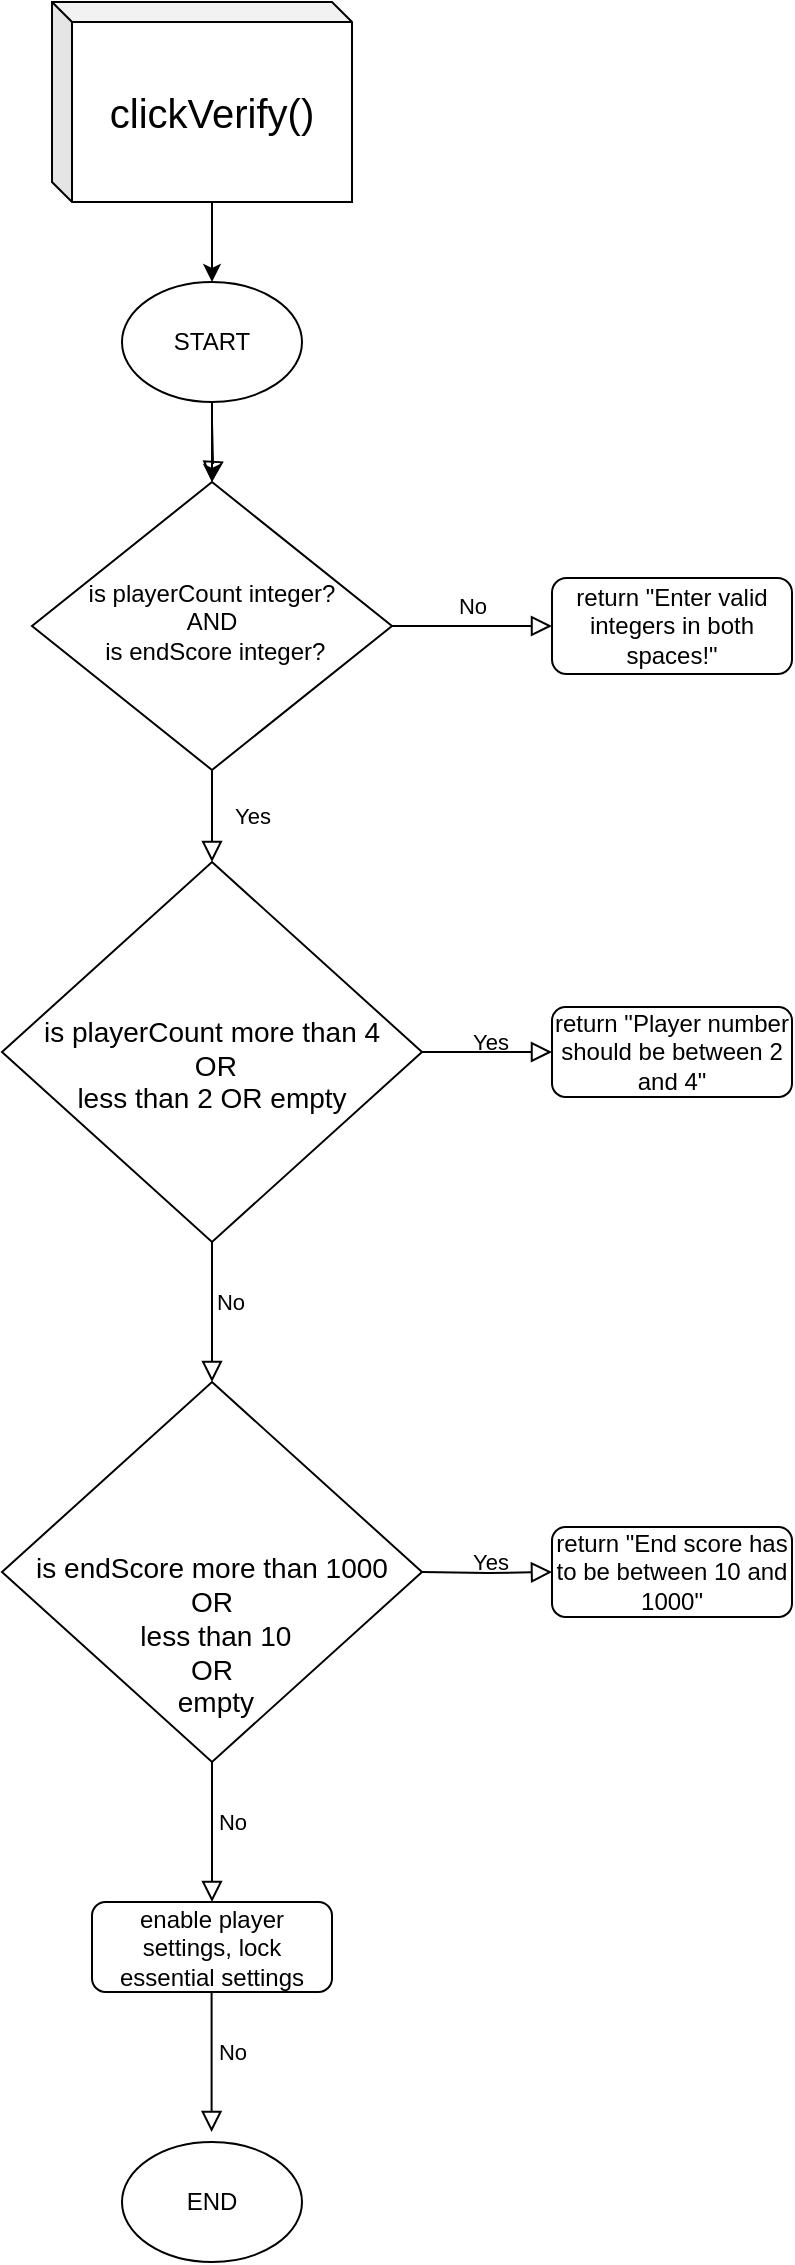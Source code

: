 <mxfile version="14.5.10" type="device"><diagram id="C5RBs43oDa-KdzZeNtuy" name="Page-1"><mxGraphModel dx="1924" dy="1188" grid="1" gridSize="10" guides="1" tooltips="1" connect="1" arrows="1" fold="1" page="1" pageScale="1" pageWidth="827" pageHeight="1169" math="0" shadow="0"><root><mxCell id="WIyWlLk6GJQsqaUBKTNV-0"/><mxCell id="WIyWlLk6GJQsqaUBKTNV-1" parent="WIyWlLk6GJQsqaUBKTNV-0"/><mxCell id="WIyWlLk6GJQsqaUBKTNV-2" value="" style="rounded=0;html=1;jettySize=auto;orthogonalLoop=1;fontSize=11;endArrow=block;endFill=0;endSize=8;strokeWidth=1;shadow=0;labelBackgroundColor=none;edgeStyle=orthogonalEdgeStyle;" parent="WIyWlLk6GJQsqaUBKTNV-1" target="WIyWlLk6GJQsqaUBKTNV-6" edge="1"><mxGeometry relative="1" as="geometry"><mxPoint x="321" y="220" as="sourcePoint"/></mxGeometry></mxCell><mxCell id="WIyWlLk6GJQsqaUBKTNV-4" value="Yes" style="rounded=0;html=1;jettySize=auto;orthogonalLoop=1;fontSize=11;endArrow=block;endFill=0;endSize=8;strokeWidth=1;shadow=0;labelBackgroundColor=none;edgeStyle=orthogonalEdgeStyle;" parent="WIyWlLk6GJQsqaUBKTNV-1" source="WIyWlLk6GJQsqaUBKTNV-6" target="WIyWlLk6GJQsqaUBKTNV-10" edge="1"><mxGeometry y="20" relative="1" as="geometry"><mxPoint as="offset"/></mxGeometry></mxCell><mxCell id="WIyWlLk6GJQsqaUBKTNV-5" value="No" style="edgeStyle=orthogonalEdgeStyle;rounded=0;html=1;jettySize=auto;orthogonalLoop=1;fontSize=11;endArrow=block;endFill=0;endSize=8;strokeWidth=1;shadow=0;labelBackgroundColor=none;" parent="WIyWlLk6GJQsqaUBKTNV-1" source="WIyWlLk6GJQsqaUBKTNV-6" target="WIyWlLk6GJQsqaUBKTNV-7" edge="1"><mxGeometry y="10" relative="1" as="geometry"><mxPoint as="offset"/></mxGeometry></mxCell><mxCell id="WIyWlLk6GJQsqaUBKTNV-6" value="is playerCount integer? &lt;br&gt;AND&lt;br&gt;&amp;nbsp;is endScore integer?" style="rhombus;whiteSpace=wrap;html=1;shadow=0;fontFamily=Helvetica;fontSize=12;align=center;strokeWidth=1;spacing=6;spacingTop=-4;" parent="WIyWlLk6GJQsqaUBKTNV-1" vertex="1"><mxGeometry x="231" y="250" width="180" height="144" as="geometry"/></mxCell><mxCell id="WIyWlLk6GJQsqaUBKTNV-7" value="return &quot;Enter valid integers in both spaces!&quot;" style="rounded=1;whiteSpace=wrap;html=1;fontSize=12;glass=0;strokeWidth=1;shadow=0;" parent="WIyWlLk6GJQsqaUBKTNV-1" vertex="1"><mxGeometry x="491" y="298" width="120" height="48" as="geometry"/></mxCell><mxCell id="WIyWlLk6GJQsqaUBKTNV-8" value="No" style="rounded=0;html=1;jettySize=auto;orthogonalLoop=1;fontSize=11;endArrow=block;endFill=0;endSize=8;strokeWidth=1;shadow=0;labelBackgroundColor=none;edgeStyle=orthogonalEdgeStyle;entryX=0.5;entryY=0;entryDx=0;entryDy=0;" parent="WIyWlLk6GJQsqaUBKTNV-1" source="WIyWlLk6GJQsqaUBKTNV-10" edge="1"><mxGeometry x="-0.143" y="9" relative="1" as="geometry"><mxPoint as="offset"/><mxPoint x="321" y="700" as="targetPoint"/></mxGeometry></mxCell><mxCell id="WIyWlLk6GJQsqaUBKTNV-9" value="Yes" style="edgeStyle=orthogonalEdgeStyle;rounded=0;html=1;jettySize=auto;orthogonalLoop=1;fontSize=11;endArrow=block;endFill=0;endSize=8;strokeWidth=1;shadow=0;labelBackgroundColor=none;" parent="WIyWlLk6GJQsqaUBKTNV-1" source="WIyWlLk6GJQsqaUBKTNV-10" target="WIyWlLk6GJQsqaUBKTNV-12" edge="1"><mxGeometry x="0.046" y="5" relative="1" as="geometry"><mxPoint as="offset"/></mxGeometry></mxCell><mxCell id="WIyWlLk6GJQsqaUBKTNV-10" value="&lt;font style=&quot;font-size: 14px&quot;&gt;&lt;br&gt;is playerCount more than 4&lt;br&gt;&amp;nbsp;OR &lt;br&gt;less than 2 OR empty&lt;/font&gt;" style="rhombus;whiteSpace=wrap;html=1;shadow=0;fontFamily=Helvetica;fontSize=12;align=center;strokeWidth=1;spacing=6;spacingTop=-4;" parent="WIyWlLk6GJQsqaUBKTNV-1" vertex="1"><mxGeometry x="216" y="440" width="210" height="190" as="geometry"/></mxCell><mxCell id="WIyWlLk6GJQsqaUBKTNV-12" value="return&amp;nbsp;&quot;Player number should be between 2 and 4&quot;" style="rounded=1;whiteSpace=wrap;html=1;fontSize=12;glass=0;strokeWidth=1;shadow=0;" parent="WIyWlLk6GJQsqaUBKTNV-1" vertex="1"><mxGeometry x="491" y="512.5" width="120" height="45" as="geometry"/></mxCell><mxCell id="Q5V_oNVn5p_zfUO5Pvtu-3" style="edgeStyle=orthogonalEdgeStyle;rounded=0;orthogonalLoop=1;jettySize=auto;html=1;exitX=0;exitY=0;exitDx=80;exitDy=100;exitPerimeter=0;" edge="1" parent="WIyWlLk6GJQsqaUBKTNV-1" source="Q5V_oNVn5p_zfUO5Pvtu-1"><mxGeometry relative="1" as="geometry"><mxPoint x="321" y="150" as="targetPoint"/></mxGeometry></mxCell><mxCell id="Q5V_oNVn5p_zfUO5Pvtu-1" value="&lt;font style=&quot;font-size: 20px&quot;&gt;clickVerify()&lt;/font&gt;" style="shape=cube;whiteSpace=wrap;html=1;boundedLbl=1;backgroundOutline=1;darkOpacity=0.05;darkOpacity2=0.1;size=10;" vertex="1" parent="WIyWlLk6GJQsqaUBKTNV-1"><mxGeometry x="241" y="10" width="150" height="100" as="geometry"/></mxCell><mxCell id="Q5V_oNVn5p_zfUO5Pvtu-6" value="" style="edgeStyle=orthogonalEdgeStyle;rounded=0;orthogonalLoop=1;jettySize=auto;html=1;" edge="1" parent="WIyWlLk6GJQsqaUBKTNV-1" source="Q5V_oNVn5p_zfUO5Pvtu-4" target="WIyWlLk6GJQsqaUBKTNV-6"><mxGeometry relative="1" as="geometry"/></mxCell><mxCell id="Q5V_oNVn5p_zfUO5Pvtu-4" value="START" style="ellipse;whiteSpace=wrap;html=1;" vertex="1" parent="WIyWlLk6GJQsqaUBKTNV-1"><mxGeometry x="276" y="150" width="90" height="60" as="geometry"/></mxCell><mxCell id="Q5V_oNVn5p_zfUO5Pvtu-9" value="&lt;span style=&quot;font-size: 14px&quot;&gt;&lt;br&gt;&lt;br&gt;&lt;br&gt;&lt;br&gt;is endScore more than 1000 OR&lt;br&gt;&amp;nbsp;less than 10 &lt;br&gt;OR&lt;br&gt;&amp;nbsp;empty&lt;/span&gt;" style="rhombus;whiteSpace=wrap;html=1;shadow=0;fontFamily=Helvetica;fontSize=12;align=center;strokeWidth=1;spacing=6;spacingTop=-4;" vertex="1" parent="WIyWlLk6GJQsqaUBKTNV-1"><mxGeometry x="216" y="700" width="210" height="190" as="geometry"/></mxCell><mxCell id="Q5V_oNVn5p_zfUO5Pvtu-10" value="No" style="rounded=0;html=1;jettySize=auto;orthogonalLoop=1;fontSize=11;endArrow=block;endFill=0;endSize=8;strokeWidth=1;shadow=0;labelBackgroundColor=none;edgeStyle=orthogonalEdgeStyle;exitX=0.5;exitY=1;exitDx=0;exitDy=0;entryX=0.5;entryY=0;entryDx=0;entryDy=0;" edge="1" parent="WIyWlLk6GJQsqaUBKTNV-1" source="Q5V_oNVn5p_zfUO5Pvtu-9" target="Q5V_oNVn5p_zfUO5Pvtu-14"><mxGeometry x="-0.143" y="10" relative="1" as="geometry"><mxPoint as="offset"/><mxPoint x="331" y="640" as="sourcePoint"/><mxPoint x="321" y="950" as="targetPoint"/></mxGeometry></mxCell><mxCell id="Q5V_oNVn5p_zfUO5Pvtu-12" value="Yes" style="edgeStyle=orthogonalEdgeStyle;rounded=0;html=1;jettySize=auto;orthogonalLoop=1;fontSize=11;endArrow=block;endFill=0;endSize=8;strokeWidth=1;shadow=0;labelBackgroundColor=none;" edge="1" parent="WIyWlLk6GJQsqaUBKTNV-1" target="Q5V_oNVn5p_zfUO5Pvtu-13"><mxGeometry x="0.046" y="5" relative="1" as="geometry"><mxPoint as="offset"/><mxPoint x="426" y="795" as="sourcePoint"/></mxGeometry></mxCell><mxCell id="Q5V_oNVn5p_zfUO5Pvtu-13" value="return&amp;nbsp;&quot;End score has to be between 10 and 1000&quot;" style="rounded=1;whiteSpace=wrap;html=1;fontSize=12;glass=0;strokeWidth=1;shadow=0;" vertex="1" parent="WIyWlLk6GJQsqaUBKTNV-1"><mxGeometry x="491" y="772.5" width="120" height="45" as="geometry"/></mxCell><mxCell id="Q5V_oNVn5p_zfUO5Pvtu-14" value="&lt;span style=&quot;font-size: 12px&quot;&gt;enable player settings, lock essential settings&lt;/span&gt;" style="rounded=1;whiteSpace=wrap;html=1;fontSize=12;glass=0;strokeWidth=1;shadow=0;" vertex="1" parent="WIyWlLk6GJQsqaUBKTNV-1"><mxGeometry x="261" y="960" width="120" height="45" as="geometry"/></mxCell><mxCell id="Q5V_oNVn5p_zfUO5Pvtu-15" value="No" style="rounded=0;html=1;jettySize=auto;orthogonalLoop=1;fontSize=11;endArrow=block;endFill=0;endSize=8;strokeWidth=1;shadow=0;labelBackgroundColor=none;edgeStyle=orthogonalEdgeStyle;exitX=0.5;exitY=1;exitDx=0;exitDy=0;entryX=0.5;entryY=0;entryDx=0;entryDy=0;" edge="1" parent="WIyWlLk6GJQsqaUBKTNV-1"><mxGeometry x="-0.143" y="10" relative="1" as="geometry"><mxPoint as="offset"/><mxPoint x="320.8" y="1005" as="sourcePoint"/><mxPoint x="320.8" y="1075" as="targetPoint"/></mxGeometry></mxCell><mxCell id="Q5V_oNVn5p_zfUO5Pvtu-16" value="END" style="ellipse;whiteSpace=wrap;html=1;" vertex="1" parent="WIyWlLk6GJQsqaUBKTNV-1"><mxGeometry x="276" y="1080" width="90" height="60" as="geometry"/></mxCell></root></mxGraphModel></diagram></mxfile>